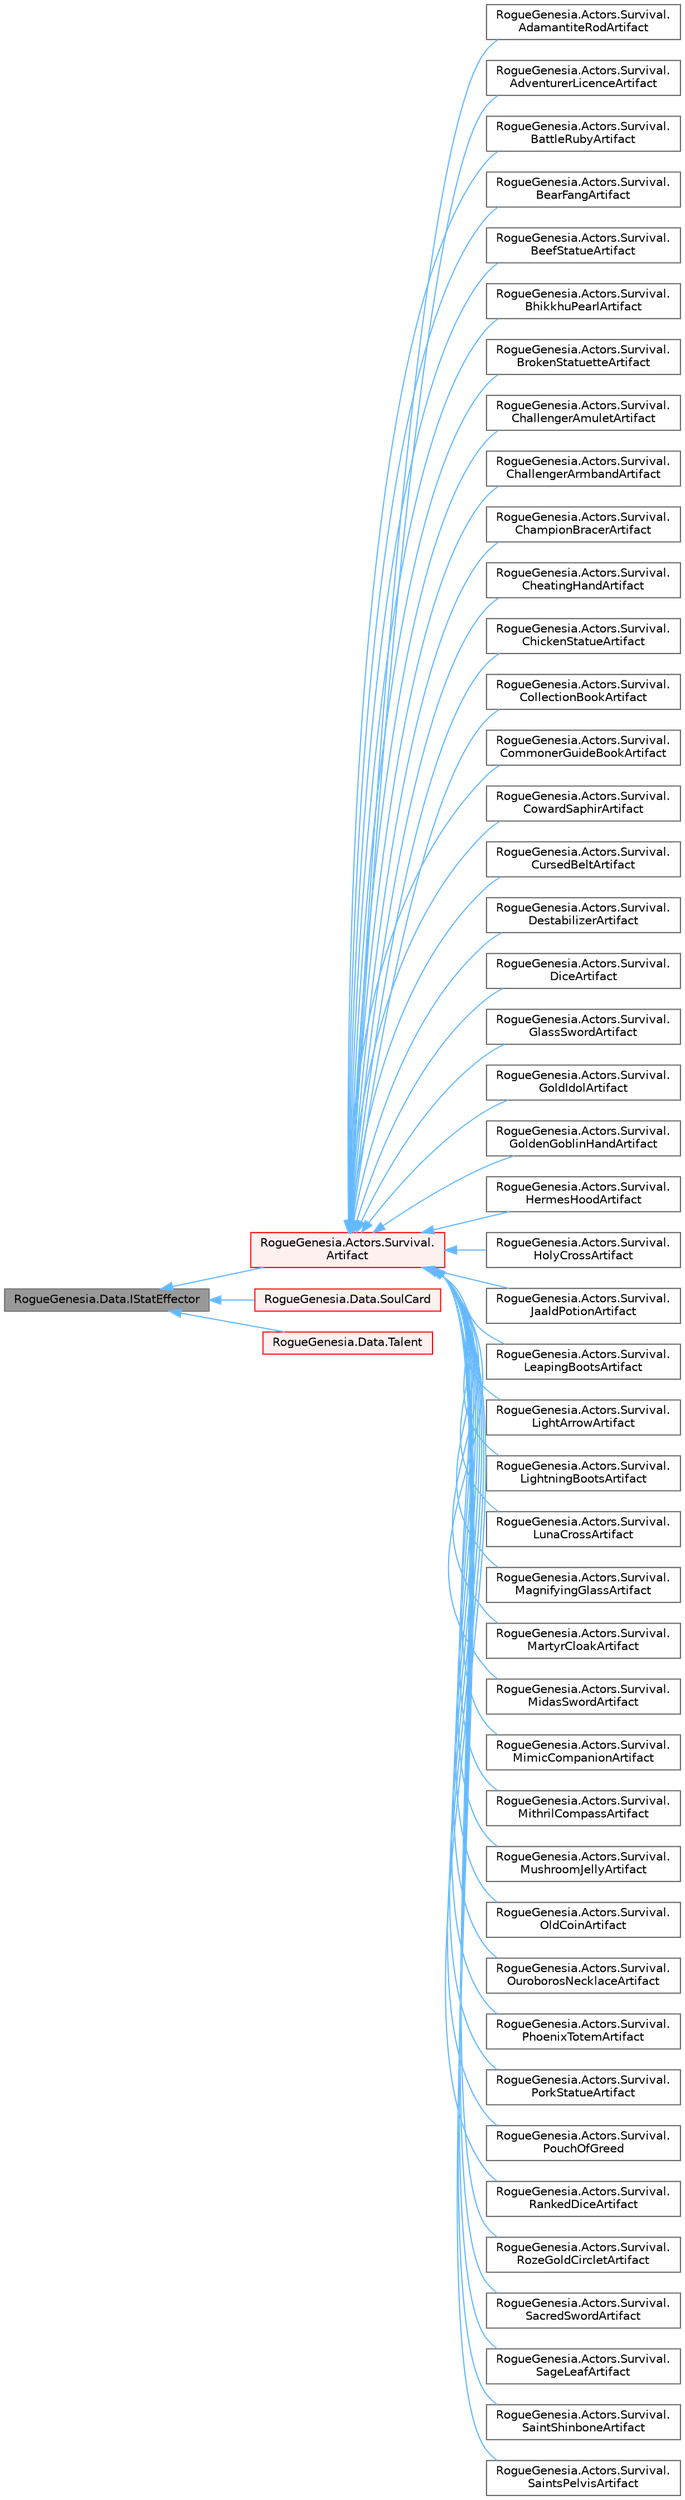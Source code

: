 digraph "RogueGenesia.Data.IStatEffector"
{
 // LATEX_PDF_SIZE
  bgcolor="transparent";
  edge [fontname=Helvetica,fontsize=10,labelfontname=Helvetica,labelfontsize=10];
  node [fontname=Helvetica,fontsize=10,shape=box,height=0.2,width=0.4];
  rankdir="LR";
  Node1 [label="RogueGenesia.Data.IStatEffector",height=0.2,width=0.4,color="gray40", fillcolor="grey60", style="filled", fontcolor="black",tooltip=" "];
  Node1 -> Node2 [dir="back",color="steelblue1",style="solid"];
  Node2 [label="RogueGenesia.Actors.Survival.\lArtifact",height=0.2,width=0.4,color="red", fillcolor="#FFF0F0", style="filled",URL="$class_rogue_genesia_1_1_actors_1_1_survival_1_1_artifact.html",tooltip=" "];
  Node2 -> Node3 [dir="back",color="steelblue1",style="solid"];
  Node3 [label="RogueGenesia.Actors.Survival.\lAdamantiteRodArtifact",height=0.2,width=0.4,color="gray40", fillcolor="white", style="filled",URL="$class_rogue_genesia_1_1_actors_1_1_survival_1_1_adamantite_rod_artifact.html",tooltip=" "];
  Node2 -> Node4 [dir="back",color="steelblue1",style="solid"];
  Node4 [label="RogueGenesia.Actors.Survival.\lAdventurerLicenceArtifact",height=0.2,width=0.4,color="gray40", fillcolor="white", style="filled",URL="$class_rogue_genesia_1_1_actors_1_1_survival_1_1_adventurer_licence_artifact.html",tooltip=" "];
  Node2 -> Node5 [dir="back",color="steelblue1",style="solid"];
  Node5 [label="RogueGenesia.Actors.Survival.\lBattleRubyArtifact",height=0.2,width=0.4,color="gray40", fillcolor="white", style="filled",URL="$class_rogue_genesia_1_1_actors_1_1_survival_1_1_battle_ruby_artifact.html",tooltip=" "];
  Node2 -> Node6 [dir="back",color="steelblue1",style="solid"];
  Node6 [label="RogueGenesia.Actors.Survival.\lBearFangArtifact",height=0.2,width=0.4,color="gray40", fillcolor="white", style="filled",URL="$class_rogue_genesia_1_1_actors_1_1_survival_1_1_bear_fang_artifact.html",tooltip=" "];
  Node2 -> Node7 [dir="back",color="steelblue1",style="solid"];
  Node7 [label="RogueGenesia.Actors.Survival.\lBeefStatueArtifact",height=0.2,width=0.4,color="gray40", fillcolor="white", style="filled",URL="$class_rogue_genesia_1_1_actors_1_1_survival_1_1_beef_statue_artifact.html",tooltip=" "];
  Node2 -> Node8 [dir="back",color="steelblue1",style="solid"];
  Node8 [label="RogueGenesia.Actors.Survival.\lBhikkhuPearlArtifact",height=0.2,width=0.4,color="gray40", fillcolor="white", style="filled",URL="$class_rogue_genesia_1_1_actors_1_1_survival_1_1_bhikkhu_pearl_artifact.html",tooltip=" "];
  Node2 -> Node9 [dir="back",color="steelblue1",style="solid"];
  Node9 [label="RogueGenesia.Actors.Survival.\lBrokenStatuetteArtifact",height=0.2,width=0.4,color="gray40", fillcolor="white", style="filled",URL="$class_rogue_genesia_1_1_actors_1_1_survival_1_1_broken_statuette_artifact.html",tooltip=" "];
  Node2 -> Node10 [dir="back",color="steelblue1",style="solid"];
  Node10 [label="RogueGenesia.Actors.Survival.\lChallengerAmuletArtifact",height=0.2,width=0.4,color="gray40", fillcolor="white", style="filled",URL="$class_rogue_genesia_1_1_actors_1_1_survival_1_1_challenger_amulet_artifact.html",tooltip=" "];
  Node2 -> Node11 [dir="back",color="steelblue1",style="solid"];
  Node11 [label="RogueGenesia.Actors.Survival.\lChallengerArmbandArtifact",height=0.2,width=0.4,color="gray40", fillcolor="white", style="filled",URL="$class_rogue_genesia_1_1_actors_1_1_survival_1_1_challenger_armband_artifact.html",tooltip=" "];
  Node2 -> Node12 [dir="back",color="steelblue1",style="solid"];
  Node12 [label="RogueGenesia.Actors.Survival.\lChampionBracerArtifact",height=0.2,width=0.4,color="gray40", fillcolor="white", style="filled",URL="$class_rogue_genesia_1_1_actors_1_1_survival_1_1_champion_bracer_artifact.html",tooltip=" "];
  Node2 -> Node13 [dir="back",color="steelblue1",style="solid"];
  Node13 [label="RogueGenesia.Actors.Survival.\lCheatingHandArtifact",height=0.2,width=0.4,color="gray40", fillcolor="white", style="filled",URL="$class_rogue_genesia_1_1_actors_1_1_survival_1_1_cheating_hand_artifact.html",tooltip=" "];
  Node2 -> Node14 [dir="back",color="steelblue1",style="solid"];
  Node14 [label="RogueGenesia.Actors.Survival.\lChickenStatueArtifact",height=0.2,width=0.4,color="gray40", fillcolor="white", style="filled",URL="$class_rogue_genesia_1_1_actors_1_1_survival_1_1_chicken_statue_artifact.html",tooltip=" "];
  Node2 -> Node15 [dir="back",color="steelblue1",style="solid"];
  Node15 [label="RogueGenesia.Actors.Survival.\lCollectionBookArtifact",height=0.2,width=0.4,color="gray40", fillcolor="white", style="filled",URL="$class_rogue_genesia_1_1_actors_1_1_survival_1_1_collection_book_artifact.html",tooltip=" "];
  Node2 -> Node16 [dir="back",color="steelblue1",style="solid"];
  Node16 [label="RogueGenesia.Actors.Survival.\lCommonerGuideBookArtifact",height=0.2,width=0.4,color="gray40", fillcolor="white", style="filled",URL="$class_rogue_genesia_1_1_actors_1_1_survival_1_1_commoner_guide_book_artifact.html",tooltip=" "];
  Node2 -> Node17 [dir="back",color="steelblue1",style="solid"];
  Node17 [label="RogueGenesia.Actors.Survival.\lCowardSaphirArtifact",height=0.2,width=0.4,color="gray40", fillcolor="white", style="filled",URL="$class_rogue_genesia_1_1_actors_1_1_survival_1_1_coward_saphir_artifact.html",tooltip=" "];
  Node2 -> Node18 [dir="back",color="steelblue1",style="solid"];
  Node18 [label="RogueGenesia.Actors.Survival.\lCursedBeltArtifact",height=0.2,width=0.4,color="gray40", fillcolor="white", style="filled",URL="$class_rogue_genesia_1_1_actors_1_1_survival_1_1_cursed_belt_artifact.html",tooltip=" "];
  Node2 -> Node19 [dir="back",color="steelblue1",style="solid"];
  Node19 [label="RogueGenesia.Actors.Survival.\lDestabilizerArtifact",height=0.2,width=0.4,color="gray40", fillcolor="white", style="filled",URL="$class_rogue_genesia_1_1_actors_1_1_survival_1_1_destabilizer_artifact.html",tooltip=" "];
  Node2 -> Node20 [dir="back",color="steelblue1",style="solid"];
  Node20 [label="RogueGenesia.Actors.Survival.\lDiceArtifact",height=0.2,width=0.4,color="gray40", fillcolor="white", style="filled",URL="$class_rogue_genesia_1_1_actors_1_1_survival_1_1_dice_artifact.html",tooltip=" "];
  Node2 -> Node21 [dir="back",color="steelblue1",style="solid"];
  Node21 [label="RogueGenesia.Actors.Survival.\lGlassSwordArtifact",height=0.2,width=0.4,color="gray40", fillcolor="white", style="filled",URL="$class_rogue_genesia_1_1_actors_1_1_survival_1_1_glass_sword_artifact.html",tooltip=" "];
  Node2 -> Node22 [dir="back",color="steelblue1",style="solid"];
  Node22 [label="RogueGenesia.Actors.Survival.\lGoldIdolArtifact",height=0.2,width=0.4,color="gray40", fillcolor="white", style="filled",URL="$class_rogue_genesia_1_1_actors_1_1_survival_1_1_gold_idol_artifact.html",tooltip=" "];
  Node2 -> Node23 [dir="back",color="steelblue1",style="solid"];
  Node23 [label="RogueGenesia.Actors.Survival.\lGoldenGoblinHandArtifact",height=0.2,width=0.4,color="gray40", fillcolor="white", style="filled",URL="$class_rogue_genesia_1_1_actors_1_1_survival_1_1_golden_goblin_hand_artifact.html",tooltip=" "];
  Node2 -> Node24 [dir="back",color="steelblue1",style="solid"];
  Node24 [label="RogueGenesia.Actors.Survival.\lHermesHoodArtifact",height=0.2,width=0.4,color="gray40", fillcolor="white", style="filled",URL="$class_rogue_genesia_1_1_actors_1_1_survival_1_1_hermes_hood_artifact.html",tooltip=" "];
  Node2 -> Node25 [dir="back",color="steelblue1",style="solid"];
  Node25 [label="RogueGenesia.Actors.Survival.\lHolyCrossArtifact",height=0.2,width=0.4,color="gray40", fillcolor="white", style="filled",URL="$class_rogue_genesia_1_1_actors_1_1_survival_1_1_holy_cross_artifact.html",tooltip=" "];
  Node2 -> Node26 [dir="back",color="steelblue1",style="solid"];
  Node26 [label="RogueGenesia.Actors.Survival.\lJaaldPotionArtifact",height=0.2,width=0.4,color="gray40", fillcolor="white", style="filled",URL="$class_rogue_genesia_1_1_actors_1_1_survival_1_1_jaald_potion_artifact.html",tooltip=" "];
  Node2 -> Node27 [dir="back",color="steelblue1",style="solid"];
  Node27 [label="RogueGenesia.Actors.Survival.\lLeapingBootsArtifact",height=0.2,width=0.4,color="gray40", fillcolor="white", style="filled",URL="$class_rogue_genesia_1_1_actors_1_1_survival_1_1_leaping_boots_artifact.html",tooltip=" "];
  Node2 -> Node28 [dir="back",color="steelblue1",style="solid"];
  Node28 [label="RogueGenesia.Actors.Survival.\lLightArrowArtifact",height=0.2,width=0.4,color="gray40", fillcolor="white", style="filled",URL="$class_rogue_genesia_1_1_actors_1_1_survival_1_1_light_arrow_artifact.html",tooltip=" "];
  Node2 -> Node29 [dir="back",color="steelblue1",style="solid"];
  Node29 [label="RogueGenesia.Actors.Survival.\lLightningBootsArtifact",height=0.2,width=0.4,color="gray40", fillcolor="white", style="filled",URL="$class_rogue_genesia_1_1_actors_1_1_survival_1_1_lightning_boots_artifact.html",tooltip=" "];
  Node2 -> Node30 [dir="back",color="steelblue1",style="solid"];
  Node30 [label="RogueGenesia.Actors.Survival.\lLunaCrossArtifact",height=0.2,width=0.4,color="gray40", fillcolor="white", style="filled",URL="$class_rogue_genesia_1_1_actors_1_1_survival_1_1_luna_cross_artifact.html",tooltip=" "];
  Node2 -> Node31 [dir="back",color="steelblue1",style="solid"];
  Node31 [label="RogueGenesia.Actors.Survival.\lMagnifyingGlassArtifact",height=0.2,width=0.4,color="gray40", fillcolor="white", style="filled",URL="$class_rogue_genesia_1_1_actors_1_1_survival_1_1_magnifying_glass_artifact.html",tooltip=" "];
  Node2 -> Node32 [dir="back",color="steelblue1",style="solid"];
  Node32 [label="RogueGenesia.Actors.Survival.\lMartyrCloakArtifact",height=0.2,width=0.4,color="gray40", fillcolor="white", style="filled",URL="$class_rogue_genesia_1_1_actors_1_1_survival_1_1_martyr_cloak_artifact.html",tooltip=" "];
  Node2 -> Node33 [dir="back",color="steelblue1",style="solid"];
  Node33 [label="RogueGenesia.Actors.Survival.\lMidasSwordArtifact",height=0.2,width=0.4,color="gray40", fillcolor="white", style="filled",URL="$class_rogue_genesia_1_1_actors_1_1_survival_1_1_midas_sword_artifact.html",tooltip=" "];
  Node2 -> Node34 [dir="back",color="steelblue1",style="solid"];
  Node34 [label="RogueGenesia.Actors.Survival.\lMimicCompanionArtifact",height=0.2,width=0.4,color="gray40", fillcolor="white", style="filled",URL="$class_rogue_genesia_1_1_actors_1_1_survival_1_1_mimic_companion_artifact.html",tooltip=" "];
  Node2 -> Node35 [dir="back",color="steelblue1",style="solid"];
  Node35 [label="RogueGenesia.Actors.Survival.\lMithrilCompassArtifact",height=0.2,width=0.4,color="gray40", fillcolor="white", style="filled",URL="$class_rogue_genesia_1_1_actors_1_1_survival_1_1_mithril_compass_artifact.html",tooltip=" "];
  Node2 -> Node36 [dir="back",color="steelblue1",style="solid"];
  Node36 [label="RogueGenesia.Actors.Survival.\lMushroomJellyArtifact",height=0.2,width=0.4,color="gray40", fillcolor="white", style="filled",URL="$class_rogue_genesia_1_1_actors_1_1_survival_1_1_mushroom_jelly_artifact.html",tooltip=" "];
  Node2 -> Node37 [dir="back",color="steelblue1",style="solid"];
  Node37 [label="RogueGenesia.Actors.Survival.\lOldCoinArtifact",height=0.2,width=0.4,color="gray40", fillcolor="white", style="filled",URL="$class_rogue_genesia_1_1_actors_1_1_survival_1_1_old_coin_artifact.html",tooltip=" "];
  Node2 -> Node38 [dir="back",color="steelblue1",style="solid"];
  Node38 [label="RogueGenesia.Actors.Survival.\lOuroborosNecklaceArtifact",height=0.2,width=0.4,color="gray40", fillcolor="white", style="filled",URL="$class_rogue_genesia_1_1_actors_1_1_survival_1_1_ouroboros_necklace_artifact.html",tooltip=" "];
  Node2 -> Node39 [dir="back",color="steelblue1",style="solid"];
  Node39 [label="RogueGenesia.Actors.Survival.\lPhoenixTotemArtifact",height=0.2,width=0.4,color="gray40", fillcolor="white", style="filled",URL="$class_rogue_genesia_1_1_actors_1_1_survival_1_1_phoenix_totem_artifact.html",tooltip=" "];
  Node2 -> Node40 [dir="back",color="steelblue1",style="solid"];
  Node40 [label="RogueGenesia.Actors.Survival.\lPorkStatueArtifact",height=0.2,width=0.4,color="gray40", fillcolor="white", style="filled",URL="$class_rogue_genesia_1_1_actors_1_1_survival_1_1_pork_statue_artifact.html",tooltip=" "];
  Node2 -> Node41 [dir="back",color="steelblue1",style="solid"];
  Node41 [label="RogueGenesia.Actors.Survival.\lPouchOfGreed",height=0.2,width=0.4,color="gray40", fillcolor="white", style="filled",URL="$class_rogue_genesia_1_1_actors_1_1_survival_1_1_pouch_of_greed.html",tooltip=" "];
  Node2 -> Node42 [dir="back",color="steelblue1",style="solid"];
  Node42 [label="RogueGenesia.Actors.Survival.\lRankedDiceArtifact",height=0.2,width=0.4,color="gray40", fillcolor="white", style="filled",URL="$class_rogue_genesia_1_1_actors_1_1_survival_1_1_ranked_dice_artifact.html",tooltip=" "];
  Node2 -> Node43 [dir="back",color="steelblue1",style="solid"];
  Node43 [label="RogueGenesia.Actors.Survival.\lRozeGoldCircletArtifact",height=0.2,width=0.4,color="gray40", fillcolor="white", style="filled",URL="$class_rogue_genesia_1_1_actors_1_1_survival_1_1_roze_gold_circlet_artifact.html",tooltip=" "];
  Node2 -> Node44 [dir="back",color="steelblue1",style="solid"];
  Node44 [label="RogueGenesia.Actors.Survival.\lSacredSwordArtifact",height=0.2,width=0.4,color="gray40", fillcolor="white", style="filled",URL="$class_rogue_genesia_1_1_actors_1_1_survival_1_1_sacred_sword_artifact.html",tooltip=" "];
  Node2 -> Node45 [dir="back",color="steelblue1",style="solid"];
  Node45 [label="RogueGenesia.Actors.Survival.\lSageLeafArtifact",height=0.2,width=0.4,color="gray40", fillcolor="white", style="filled",URL="$class_rogue_genesia_1_1_actors_1_1_survival_1_1_sage_leaf_artifact.html",tooltip=" "];
  Node2 -> Node46 [dir="back",color="steelblue1",style="solid"];
  Node46 [label="RogueGenesia.Actors.Survival.\lSaintShinboneArtifact",height=0.2,width=0.4,color="gray40", fillcolor="white", style="filled",URL="$class_rogue_genesia_1_1_actors_1_1_survival_1_1_saint_shinbone_artifact.html",tooltip=" "];
  Node2 -> Node47 [dir="back",color="steelblue1",style="solid"];
  Node47 [label="RogueGenesia.Actors.Survival.\lSaintsPelvisArtifact",height=0.2,width=0.4,color="gray40", fillcolor="white", style="filled",URL="$class_rogue_genesia_1_1_actors_1_1_survival_1_1_saints_pelvis_artifact.html",tooltip=" "];
  Node1 -> Node64 [dir="back",color="steelblue1",style="solid"];
  Node64 [label="RogueGenesia.Data.SoulCard",height=0.2,width=0.4,color="red", fillcolor="#FFF0F0", style="filled",URL="$class_rogue_genesia_1_1_data_1_1_soul_card.html",tooltip=" "];
  Node1 -> Node152 [dir="back",color="steelblue1",style="solid"];
  Node152 [label="RogueGenesia.Data.Talent",height=0.2,width=0.4,color="red", fillcolor="#FFF0F0", style="filled",URL="$class_rogue_genesia_1_1_data_1_1_talent.html",tooltip=" "];
}
